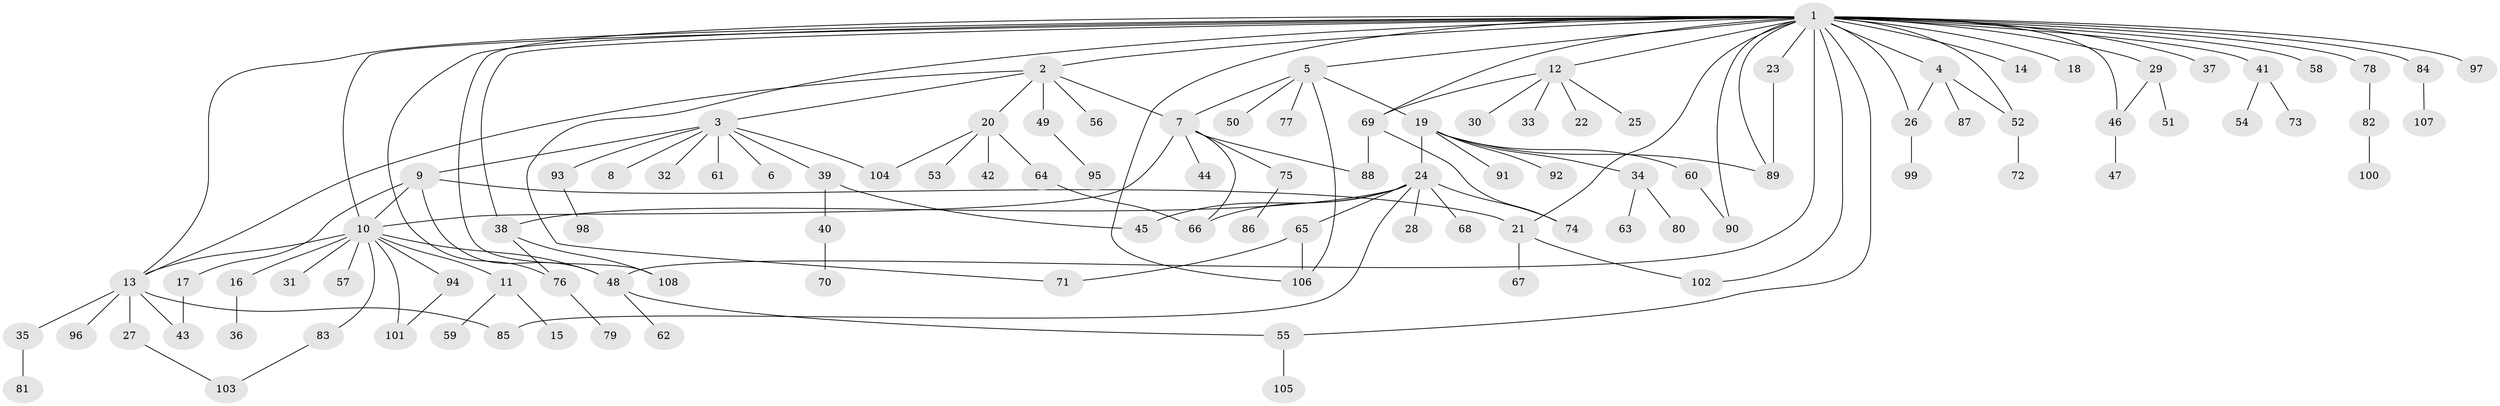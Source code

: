 // Generated by graph-tools (version 1.1) at 2025/01/03/09/25 03:01:44]
// undirected, 108 vertices, 140 edges
graph export_dot {
graph [start="1"]
  node [color=gray90,style=filled];
  1;
  2;
  3;
  4;
  5;
  6;
  7;
  8;
  9;
  10;
  11;
  12;
  13;
  14;
  15;
  16;
  17;
  18;
  19;
  20;
  21;
  22;
  23;
  24;
  25;
  26;
  27;
  28;
  29;
  30;
  31;
  32;
  33;
  34;
  35;
  36;
  37;
  38;
  39;
  40;
  41;
  42;
  43;
  44;
  45;
  46;
  47;
  48;
  49;
  50;
  51;
  52;
  53;
  54;
  55;
  56;
  57;
  58;
  59;
  60;
  61;
  62;
  63;
  64;
  65;
  66;
  67;
  68;
  69;
  70;
  71;
  72;
  73;
  74;
  75;
  76;
  77;
  78;
  79;
  80;
  81;
  82;
  83;
  84;
  85;
  86;
  87;
  88;
  89;
  90;
  91;
  92;
  93;
  94;
  95;
  96;
  97;
  98;
  99;
  100;
  101;
  102;
  103;
  104;
  105;
  106;
  107;
  108;
  1 -- 2;
  1 -- 4;
  1 -- 5;
  1 -- 10;
  1 -- 12;
  1 -- 13;
  1 -- 14;
  1 -- 18;
  1 -- 21;
  1 -- 23;
  1 -- 26;
  1 -- 29;
  1 -- 37;
  1 -- 38;
  1 -- 41;
  1 -- 46;
  1 -- 48;
  1 -- 52;
  1 -- 55;
  1 -- 58;
  1 -- 69;
  1 -- 71;
  1 -- 76;
  1 -- 78;
  1 -- 84;
  1 -- 89;
  1 -- 90;
  1 -- 97;
  1 -- 102;
  1 -- 106;
  1 -- 108;
  2 -- 3;
  2 -- 7;
  2 -- 13;
  2 -- 20;
  2 -- 49;
  2 -- 56;
  3 -- 6;
  3 -- 8;
  3 -- 9;
  3 -- 32;
  3 -- 39;
  3 -- 61;
  3 -- 93;
  3 -- 104;
  4 -- 26;
  4 -- 52;
  4 -- 87;
  5 -- 7;
  5 -- 19;
  5 -- 50;
  5 -- 77;
  5 -- 106;
  7 -- 10;
  7 -- 44;
  7 -- 66;
  7 -- 75;
  7 -- 88;
  9 -- 10;
  9 -- 17;
  9 -- 21;
  9 -- 48;
  10 -- 11;
  10 -- 13;
  10 -- 16;
  10 -- 31;
  10 -- 48;
  10 -- 57;
  10 -- 83;
  10 -- 94;
  10 -- 101;
  11 -- 15;
  11 -- 59;
  12 -- 22;
  12 -- 25;
  12 -- 30;
  12 -- 33;
  12 -- 69;
  13 -- 27;
  13 -- 35;
  13 -- 43;
  13 -- 85;
  13 -- 96;
  16 -- 36;
  17 -- 43;
  19 -- 24;
  19 -- 34;
  19 -- 60;
  19 -- 89;
  19 -- 91;
  19 -- 92;
  20 -- 42;
  20 -- 53;
  20 -- 64;
  20 -- 104;
  21 -- 67;
  21 -- 102;
  23 -- 89;
  24 -- 28;
  24 -- 38;
  24 -- 45;
  24 -- 65;
  24 -- 66;
  24 -- 68;
  24 -- 74;
  24 -- 85;
  26 -- 99;
  27 -- 103;
  29 -- 46;
  29 -- 51;
  34 -- 63;
  34 -- 80;
  35 -- 81;
  38 -- 76;
  38 -- 108;
  39 -- 40;
  39 -- 45;
  40 -- 70;
  41 -- 54;
  41 -- 73;
  46 -- 47;
  48 -- 55;
  48 -- 62;
  49 -- 95;
  52 -- 72;
  55 -- 105;
  60 -- 90;
  64 -- 66;
  65 -- 71;
  65 -- 106;
  69 -- 74;
  69 -- 88;
  75 -- 86;
  76 -- 79;
  78 -- 82;
  82 -- 100;
  83 -- 103;
  84 -- 107;
  93 -- 98;
  94 -- 101;
}
